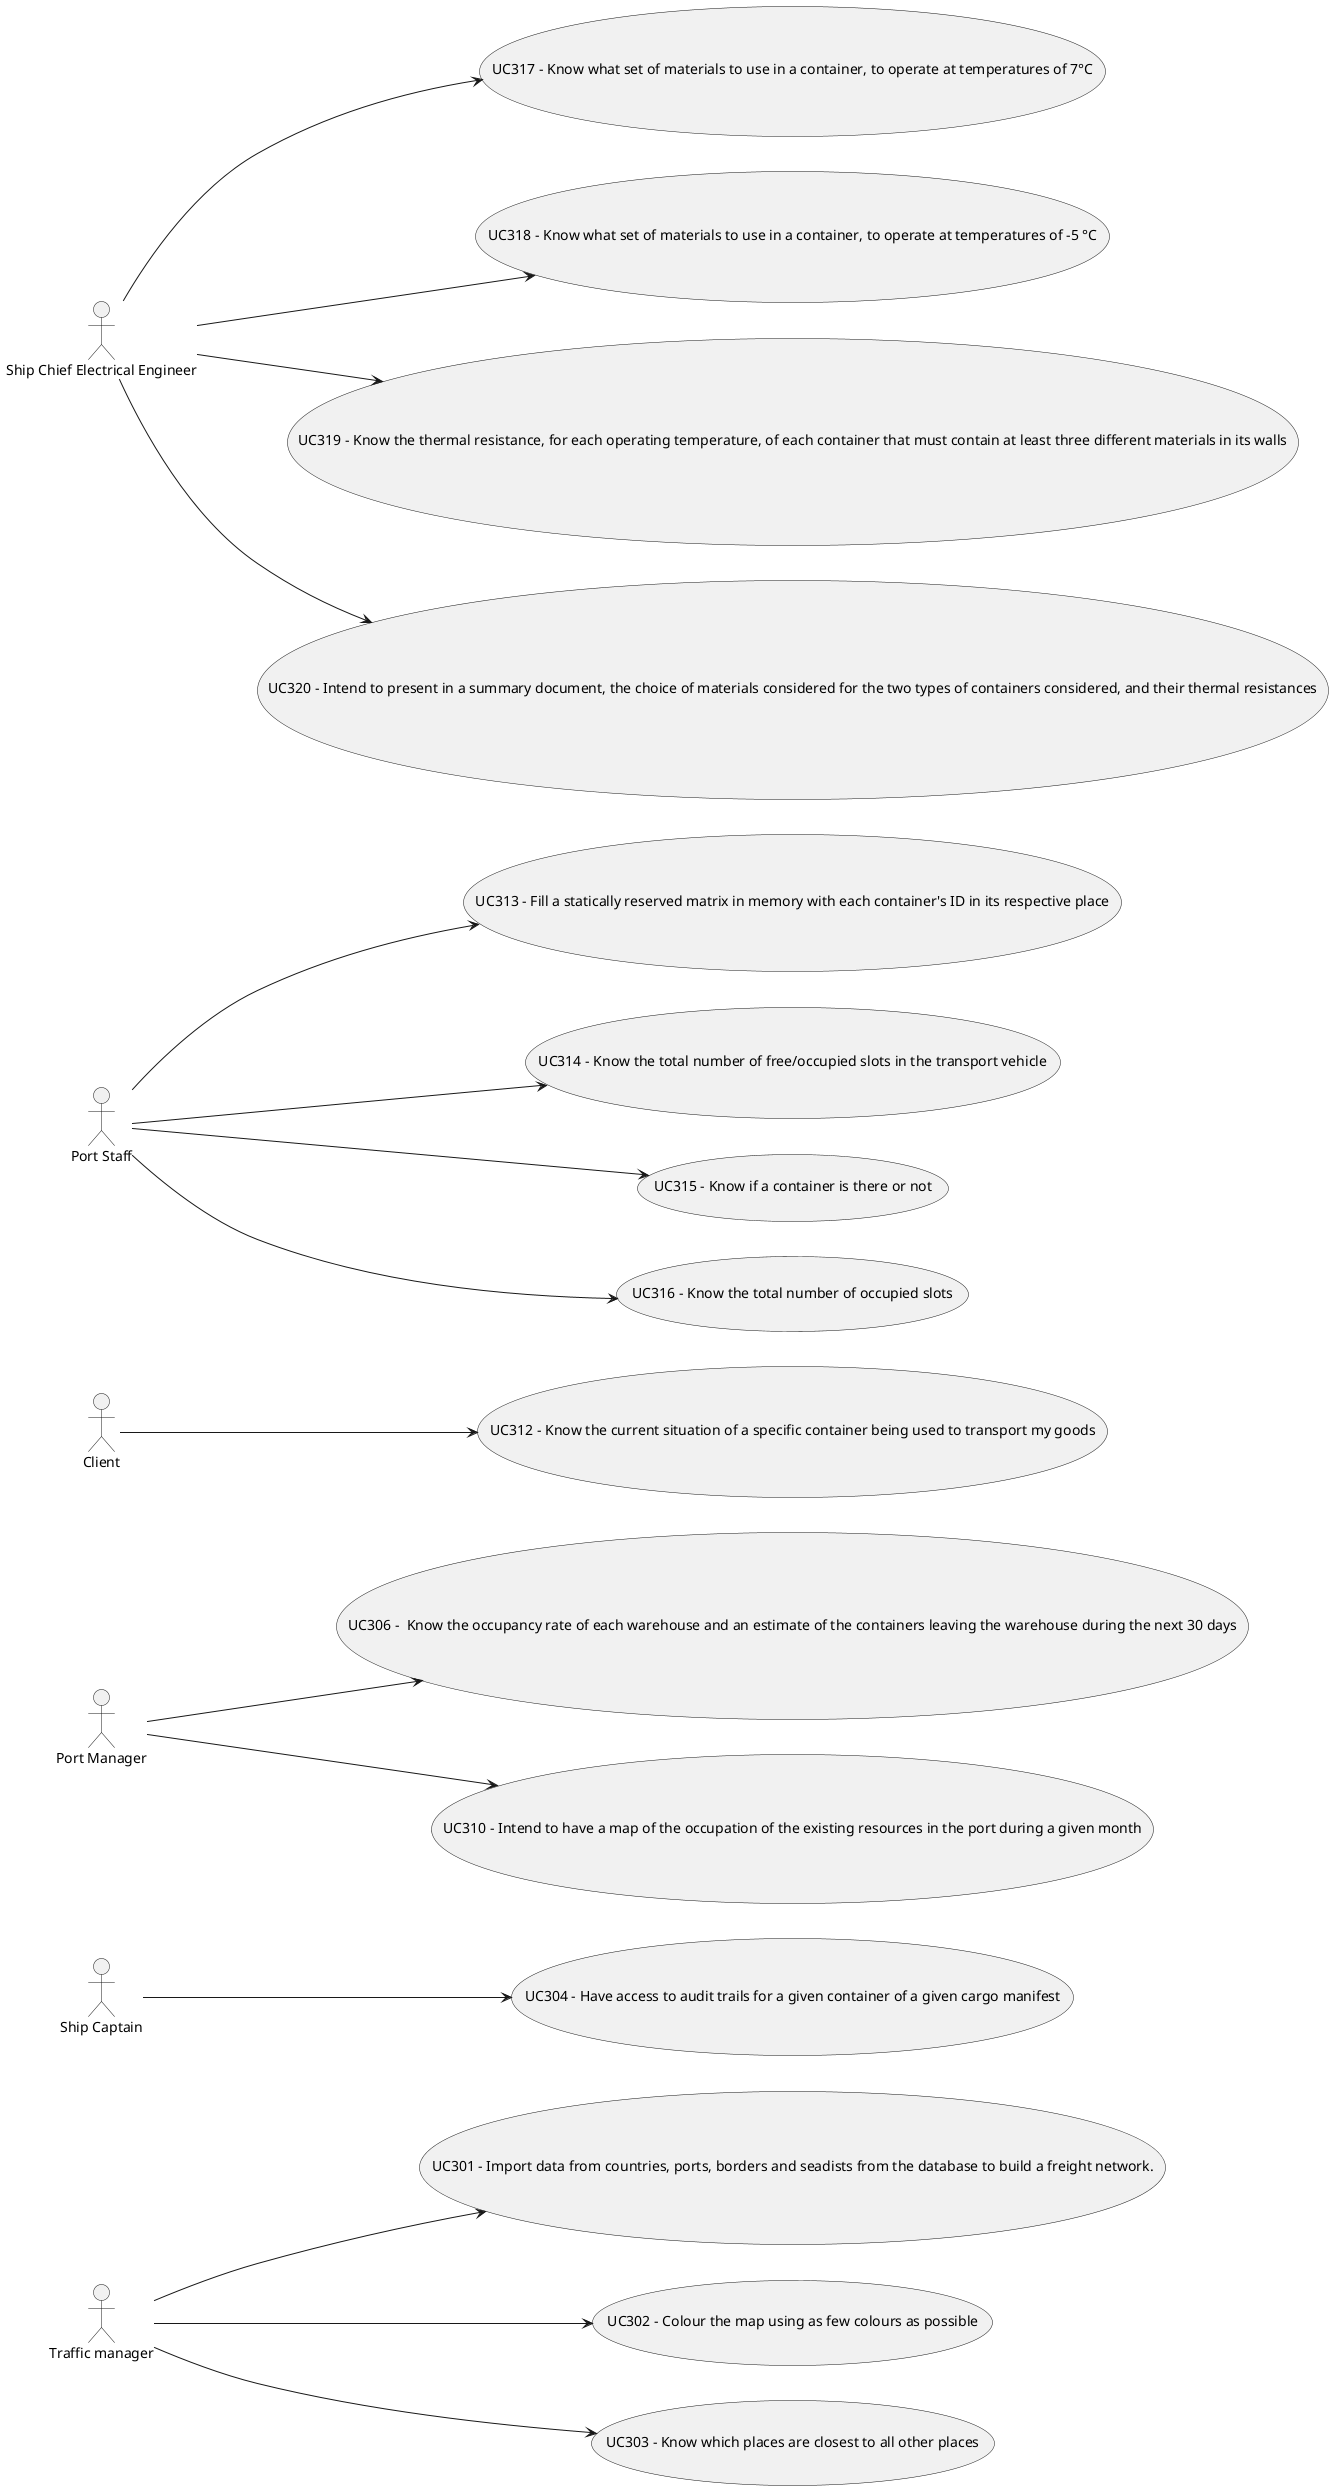 @startuml
left to right direction
:Traffic manager: --> (UC301 - Import data from countries, ports, borders and seadists from the database to build a freight network.)
:Traffic manager: --> (UC302 - Colour the map using as few colours as possible)
:Traffic manager: --> (UC303 - Know which places are closest to all other places)
:Ship Captain: --> (UC304 - Have access to audit trails for a given container of a given cargo manifest)
:Port Manager: --> (UC306 -  Know the occupancy rate of each warehouse and an estimate of the containers leaving the warehouse during the next 30 days)
:Port Manager: --> (UC310 - Intend to have a map of the occupation of the existing resources in the port during a given month)
:Client: --> (UC312 - Know the current situation of a specific container being used to transport my goods)
:Port Staff: --> (UC313 - Fill a statically reserved matrix in memory with each container's ID in its respective place)
:Port Staff: --> (UC314 - Know the total number of free/occupied slots in the transport vehicle)
:Port Staff: --> (UC315 - Know if a container is there or not)
:Port Staff: --> (UC316 - Know the total number of occupied slots)
:Ship Chief Electrical Engineer: --> (UC317 - Know what set of materials to use in a container, to operate at temperatures of 7°C)
:Ship Chief Electrical Engineer: --> (UC318 - Know what set of materials to use in a container, to operate at temperatures of -5 °C)
:Ship Chief Electrical Engineer: --> (UC319 - Know the thermal resistance, for each operating temperature, of each container that must contain at least three different materials in its walls)
:Ship Chief Electrical Engineer: --> (UC320 - Intend to present in a summary document, the choice of materials considered for the two types of containers considered, and their thermal resistances)
@enduml